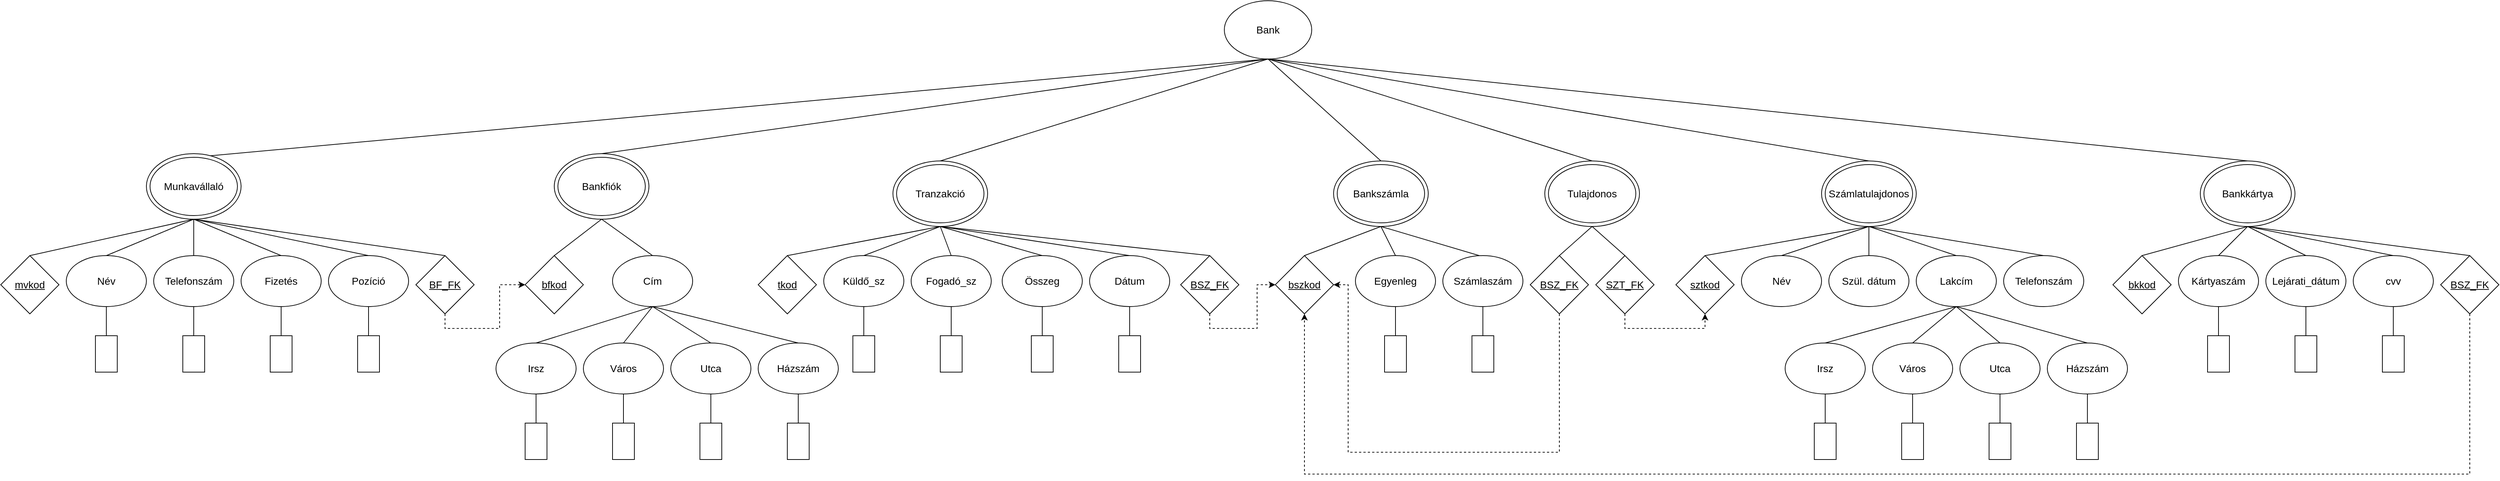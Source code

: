 <mxfile version="20.6.0" type="device"><diagram id="9HLT0CO69X-M59YsB_3V" name="Page-1"><mxGraphModel dx="1157" dy="548" grid="1" gridSize="10" guides="1" tooltips="1" connect="1" arrows="1" fold="1" page="1" pageScale="1" pageWidth="850" pageHeight="1100" math="0" shadow="0"><root><mxCell id="0"/><mxCell id="1" parent="0"/><mxCell id="INiQOgMuIx6LIZwM8V40-96" style="rounded=0;orthogonalLoop=1;jettySize=auto;html=1;exitX=0.5;exitY=1;exitDx=0;exitDy=0;entryX=0.5;entryY=0;entryDx=0;entryDy=0;fontSize=14;endArrow=none;endFill=0;" parent="1" source="INiQOgMuIx6LIZwM8V40-1" target="INiQOgMuIx6LIZwM8V40-21" edge="1"><mxGeometry relative="1" as="geometry"/></mxCell><mxCell id="INiQOgMuIx6LIZwM8V40-97" style="edgeStyle=none;rounded=0;orthogonalLoop=1;jettySize=auto;html=1;exitX=0.5;exitY=1;exitDx=0;exitDy=0;entryX=0.5;entryY=0;entryDx=0;entryDy=0;fontSize=14;endArrow=none;endFill=0;" parent="1" source="INiQOgMuIx6LIZwM8V40-1" target="INiQOgMuIx6LIZwM8V40-11" edge="1"><mxGeometry relative="1" as="geometry"/></mxCell><mxCell id="INiQOgMuIx6LIZwM8V40-98" style="edgeStyle=none;rounded=0;orthogonalLoop=1;jettySize=auto;html=1;exitX=0.5;exitY=1;exitDx=0;exitDy=0;entryX=0.5;entryY=0;entryDx=0;entryDy=0;fontSize=14;endArrow=none;endFill=0;" parent="1" source="INiQOgMuIx6LIZwM8V40-1" target="INiQOgMuIx6LIZwM8V40-5" edge="1"><mxGeometry relative="1" as="geometry"/></mxCell><mxCell id="INiQOgMuIx6LIZwM8V40-100" style="edgeStyle=none;rounded=0;orthogonalLoop=1;jettySize=auto;html=1;exitX=0.5;exitY=1;exitDx=0;exitDy=0;entryX=0.5;entryY=0;entryDx=0;entryDy=0;fontSize=14;endArrow=none;endFill=0;" parent="1" source="INiQOgMuIx6LIZwM8V40-1" target="INiQOgMuIx6LIZwM8V40-8" edge="1"><mxGeometry relative="1" as="geometry"/></mxCell><mxCell id="INiQOgMuIx6LIZwM8V40-122" style="edgeStyle=none;rounded=0;orthogonalLoop=1;jettySize=auto;html=1;exitX=0.5;exitY=1;exitDx=0;exitDy=0;entryX=0.5;entryY=0;entryDx=0;entryDy=0;fontSize=14;endArrow=none;endFill=0;" parent="1" source="INiQOgMuIx6LIZwM8V40-1" target="INiQOgMuIx6LIZwM8V40-111" edge="1"><mxGeometry relative="1" as="geometry"/></mxCell><mxCell id="INiQOgMuIx6LIZwM8V40-123" style="edgeStyle=none;rounded=0;orthogonalLoop=1;jettySize=auto;html=1;exitX=0.5;exitY=1;exitDx=0;exitDy=0;entryX=0.5;entryY=0;entryDx=0;entryDy=0;fontSize=14;endArrow=none;endFill=0;" parent="1" source="INiQOgMuIx6LIZwM8V40-1" target="INiQOgMuIx6LIZwM8V40-14" edge="1"><mxGeometry relative="1" as="geometry"/></mxCell><mxCell id="INiQOgMuIx6LIZwM8V40-124" style="edgeStyle=none;rounded=0;orthogonalLoop=1;jettySize=auto;html=1;exitX=0.5;exitY=1;exitDx=0;exitDy=0;entryX=0.5;entryY=0;entryDx=0;entryDy=0;fontSize=14;endArrow=none;endFill=0;" parent="1" source="INiQOgMuIx6LIZwM8V40-1" target="INiQOgMuIx6LIZwM8V40-17" edge="1"><mxGeometry relative="1" as="geometry"/></mxCell><mxCell id="INiQOgMuIx6LIZwM8V40-1" value="&lt;font style=&quot;font-size: 14px;&quot;&gt;Bank&lt;/font&gt;" style="ellipse;whiteSpace=wrap;html=1;" parent="1" vertex="1"><mxGeometry x="1460" y="250" width="120" height="80" as="geometry"/></mxCell><mxCell id="INiQOgMuIx6LIZwM8V40-6" value="" style="group;strokeWidth=1;" parent="1" vertex="1" connectable="0"><mxGeometry x="1610" y="470" width="130" height="90" as="geometry"/></mxCell><mxCell id="INiQOgMuIx6LIZwM8V40-5" value="" style="ellipse;whiteSpace=wrap;html=1;fillStyle=auto;strokeColor=default;fontSize=14;" parent="INiQOgMuIx6LIZwM8V40-6" vertex="1"><mxGeometry width="130" height="90" as="geometry"/></mxCell><mxCell id="INiQOgMuIx6LIZwM8V40-4" value="&lt;font style=&quot;font-size: 14px;&quot;&gt;Bankszámla&lt;/font&gt;" style="ellipse;whiteSpace=wrap;html=1;fillStyle=auto;perimeterSpacing=0;strokeColor=default;" parent="INiQOgMuIx6LIZwM8V40-6" vertex="1"><mxGeometry x="5" y="5" width="120" height="80" as="geometry"/></mxCell><mxCell id="INiQOgMuIx6LIZwM8V40-7" value="" style="group;strokeWidth=1;" parent="1" vertex="1" connectable="0"><mxGeometry x="1005" y="470" width="130" height="90" as="geometry"/></mxCell><mxCell id="INiQOgMuIx6LIZwM8V40-8" value="" style="ellipse;whiteSpace=wrap;html=1;fillStyle=auto;strokeColor=default;fontSize=14;" parent="INiQOgMuIx6LIZwM8V40-7" vertex="1"><mxGeometry width="130" height="90" as="geometry"/></mxCell><mxCell id="INiQOgMuIx6LIZwM8V40-9" value="&lt;font style=&quot;font-size: 14px;&quot;&gt;Tranzakció&lt;/font&gt;" style="ellipse;whiteSpace=wrap;html=1;fillStyle=auto;perimeterSpacing=0;strokeColor=default;" parent="INiQOgMuIx6LIZwM8V40-7" vertex="1"><mxGeometry x="5" y="5" width="120" height="80" as="geometry"/></mxCell><mxCell id="INiQOgMuIx6LIZwM8V40-10" value="" style="group;strokeWidth=1;" parent="1" vertex="1" connectable="0"><mxGeometry x="540" y="460" width="130" height="90" as="geometry"/></mxCell><mxCell id="INiQOgMuIx6LIZwM8V40-11" value="" style="ellipse;whiteSpace=wrap;html=1;fillStyle=auto;strokeColor=default;fontSize=14;" parent="INiQOgMuIx6LIZwM8V40-10" vertex="1"><mxGeometry width="130" height="90" as="geometry"/></mxCell><mxCell id="INiQOgMuIx6LIZwM8V40-12" value="&lt;font style=&quot;font-size: 14px;&quot;&gt;Bankfiók&lt;/font&gt;" style="ellipse;whiteSpace=wrap;html=1;fillStyle=auto;perimeterSpacing=0;strokeColor=default;" parent="INiQOgMuIx6LIZwM8V40-10" vertex="1"><mxGeometry x="5" y="5" width="120" height="80" as="geometry"/></mxCell><mxCell id="INiQOgMuIx6LIZwM8V40-13" value="" style="group;strokeWidth=1;" parent="1" vertex="1" connectable="0"><mxGeometry x="2280" y="470" width="130" height="90" as="geometry"/></mxCell><mxCell id="INiQOgMuIx6LIZwM8V40-14" value="" style="ellipse;whiteSpace=wrap;html=1;fillStyle=auto;strokeColor=default;fontSize=14;" parent="INiQOgMuIx6LIZwM8V40-13" vertex="1"><mxGeometry width="130" height="90" as="geometry"/></mxCell><mxCell id="INiQOgMuIx6LIZwM8V40-15" value="&lt;font style=&quot;font-size: 14px;&quot;&gt;Számlatulajdonos&lt;/font&gt;" style="ellipse;whiteSpace=wrap;html=1;fillStyle=auto;perimeterSpacing=0;strokeColor=default;" parent="INiQOgMuIx6LIZwM8V40-13" vertex="1"><mxGeometry x="5" y="5" width="120" height="80" as="geometry"/></mxCell><mxCell id="INiQOgMuIx6LIZwM8V40-16" value="" style="group;strokeWidth=1;" parent="1" vertex="1" connectable="0"><mxGeometry x="2800" y="470" width="130" height="90" as="geometry"/></mxCell><mxCell id="INiQOgMuIx6LIZwM8V40-17" value="" style="ellipse;whiteSpace=wrap;html=1;fillStyle=auto;strokeColor=default;fontSize=14;" parent="INiQOgMuIx6LIZwM8V40-16" vertex="1"><mxGeometry width="130" height="90" as="geometry"/></mxCell><mxCell id="INiQOgMuIx6LIZwM8V40-18" value="&lt;font style=&quot;font-size: 14px;&quot;&gt;Bankkártya&lt;/font&gt;" style="ellipse;whiteSpace=wrap;html=1;fillStyle=auto;perimeterSpacing=0;strokeColor=default;" parent="INiQOgMuIx6LIZwM8V40-16" vertex="1"><mxGeometry x="5" y="5" width="120" height="80" as="geometry"/></mxCell><mxCell id="INiQOgMuIx6LIZwM8V40-19" value="" style="group;strokeWidth=1;" parent="1" vertex="1" connectable="0"><mxGeometry x="-20" y="460" width="130" height="90" as="geometry"/></mxCell><mxCell id="INiQOgMuIx6LIZwM8V40-20" value="" style="ellipse;whiteSpace=wrap;html=1;fillStyle=auto;strokeColor=default;fontSize=14;" parent="INiQOgMuIx6LIZwM8V40-19" vertex="1"><mxGeometry width="130" height="90" as="geometry"/></mxCell><mxCell id="INiQOgMuIx6LIZwM8V40-21" value="&lt;font style=&quot;font-size: 14px;&quot;&gt;Munkavállaló&lt;/font&gt;" style="ellipse;whiteSpace=wrap;html=1;fillStyle=auto;perimeterSpacing=0;strokeColor=default;" parent="INiQOgMuIx6LIZwM8V40-19" vertex="1"><mxGeometry x="5" y="5" width="120" height="80" as="geometry"/></mxCell><mxCell id="INiQOgMuIx6LIZwM8V40-23" value="&lt;u&gt;bfkod&lt;/u&gt;" style="rhombus;whiteSpace=wrap;html=1;fillStyle=auto;strokeColor=default;strokeWidth=1;fontSize=14;" parent="1" vertex="1"><mxGeometry x="500" y="600" width="80" height="80" as="geometry"/></mxCell><mxCell id="INiQOgMuIx6LIZwM8V40-31" style="edgeStyle=none;rounded=0;orthogonalLoop=1;jettySize=auto;html=1;exitX=0.5;exitY=1;exitDx=0;exitDy=0;entryX=0.5;entryY=0;entryDx=0;entryDy=0;fontSize=14;endArrow=none;endFill=0;" parent="1" source="INiQOgMuIx6LIZwM8V40-25" target="INiQOgMuIx6LIZwM8V40-28" edge="1"><mxGeometry relative="1" as="geometry"/></mxCell><mxCell id="INiQOgMuIx6LIZwM8V40-32" style="edgeStyle=none;rounded=0;orthogonalLoop=1;jettySize=auto;html=1;exitX=0.5;exitY=1;exitDx=0;exitDy=0;entryX=0.5;entryY=0;entryDx=0;entryDy=0;fontSize=14;endArrow=none;endFill=0;" parent="1" source="INiQOgMuIx6LIZwM8V40-25" target="INiQOgMuIx6LIZwM8V40-27" edge="1"><mxGeometry relative="1" as="geometry"/></mxCell><mxCell id="INiQOgMuIx6LIZwM8V40-33" style="edgeStyle=none;rounded=0;orthogonalLoop=1;jettySize=auto;html=1;exitX=0.5;exitY=1;exitDx=0;exitDy=0;entryX=0.5;entryY=0;entryDx=0;entryDy=0;fontSize=14;endArrow=none;endFill=0;" parent="1" source="INiQOgMuIx6LIZwM8V40-25" target="INiQOgMuIx6LIZwM8V40-26" edge="1"><mxGeometry relative="1" as="geometry"/></mxCell><mxCell id="INiQOgMuIx6LIZwM8V40-34" style="edgeStyle=none;rounded=0;orthogonalLoop=1;jettySize=auto;html=1;exitX=0.5;exitY=1;exitDx=0;exitDy=0;entryX=0.5;entryY=0;entryDx=0;entryDy=0;fontSize=14;endArrow=none;endFill=0;" parent="1" source="INiQOgMuIx6LIZwM8V40-25" target="INiQOgMuIx6LIZwM8V40-29" edge="1"><mxGeometry relative="1" as="geometry"/></mxCell><mxCell id="INiQOgMuIx6LIZwM8V40-25" value="Cím" style="ellipse;whiteSpace=wrap;html=1;fillStyle=auto;strokeColor=default;strokeWidth=1;fontSize=14;" parent="1" vertex="1"><mxGeometry x="620" y="600" width="110" height="70" as="geometry"/></mxCell><mxCell id="INiQOgMuIx6LIZwM8V40-171" style="edgeStyle=none;rounded=0;orthogonalLoop=1;jettySize=auto;html=1;exitX=0.5;exitY=1;exitDx=0;exitDy=0;entryX=0.5;entryY=0;entryDx=0;entryDy=0;fontSize=14;endArrow=none;endFill=0;" parent="1" source="INiQOgMuIx6LIZwM8V40-26" target="INiQOgMuIx6LIZwM8V40-166" edge="1"><mxGeometry relative="1" as="geometry"/></mxCell><mxCell id="INiQOgMuIx6LIZwM8V40-26" value="Utca" style="ellipse;whiteSpace=wrap;html=1;fillStyle=auto;strokeColor=default;strokeWidth=1;fontSize=14;" parent="1" vertex="1"><mxGeometry x="700" y="720" width="110" height="70" as="geometry"/></mxCell><mxCell id="INiQOgMuIx6LIZwM8V40-170" style="edgeStyle=none;rounded=0;orthogonalLoop=1;jettySize=auto;html=1;exitX=0.5;exitY=1;exitDx=0;exitDy=0;entryX=0.5;entryY=0;entryDx=0;entryDy=0;fontSize=14;endArrow=none;endFill=0;" parent="1" source="INiQOgMuIx6LIZwM8V40-27" target="INiQOgMuIx6LIZwM8V40-167" edge="1"><mxGeometry relative="1" as="geometry"/></mxCell><mxCell id="INiQOgMuIx6LIZwM8V40-27" value="Város" style="ellipse;whiteSpace=wrap;html=1;fillStyle=auto;strokeColor=default;strokeWidth=1;fontSize=14;" parent="1" vertex="1"><mxGeometry x="580" y="720" width="110" height="70" as="geometry"/></mxCell><mxCell id="INiQOgMuIx6LIZwM8V40-169" style="edgeStyle=none;rounded=0;orthogonalLoop=1;jettySize=auto;html=1;exitX=0.5;exitY=1;exitDx=0;exitDy=0;entryX=0.5;entryY=0;entryDx=0;entryDy=0;fontSize=14;endArrow=none;endFill=0;" parent="1" source="INiQOgMuIx6LIZwM8V40-28" target="INiQOgMuIx6LIZwM8V40-165" edge="1"><mxGeometry relative="1" as="geometry"/></mxCell><mxCell id="INiQOgMuIx6LIZwM8V40-28" value="Irsz" style="ellipse;whiteSpace=wrap;html=1;fillStyle=auto;strokeColor=default;strokeWidth=1;fontSize=14;" parent="1" vertex="1"><mxGeometry x="460" y="720" width="110" height="70" as="geometry"/></mxCell><mxCell id="INiQOgMuIx6LIZwM8V40-172" style="edgeStyle=none;rounded=0;orthogonalLoop=1;jettySize=auto;html=1;exitX=0.5;exitY=1;exitDx=0;exitDy=0;entryX=0.5;entryY=0;entryDx=0;entryDy=0;fontSize=14;endArrow=none;endFill=0;" parent="1" source="INiQOgMuIx6LIZwM8V40-29" target="INiQOgMuIx6LIZwM8V40-168" edge="1"><mxGeometry relative="1" as="geometry"/></mxCell><mxCell id="INiQOgMuIx6LIZwM8V40-29" value="Házszám" style="ellipse;whiteSpace=wrap;html=1;fillStyle=auto;strokeColor=default;strokeWidth=1;fontSize=14;" parent="1" vertex="1"><mxGeometry x="820" y="720" width="110" height="70" as="geometry"/></mxCell><mxCell id="INiQOgMuIx6LIZwM8V40-30" style="edgeStyle=none;rounded=0;orthogonalLoop=1;jettySize=auto;html=1;entryX=0.5;entryY=0;entryDx=0;entryDy=0;fontSize=14;endArrow=none;endFill=0;exitX=0.5;exitY=1;exitDx=0;exitDy=0;" parent="1" source="INiQOgMuIx6LIZwM8V40-11" target="INiQOgMuIx6LIZwM8V40-25" edge="1"><mxGeometry relative="1" as="geometry"/></mxCell><mxCell id="INiQOgMuIx6LIZwM8V40-35" value="&lt;u&gt;mvkod&lt;/u&gt;" style="rhombus;whiteSpace=wrap;html=1;fillStyle=auto;strokeColor=default;strokeWidth=1;fontSize=14;" parent="1" vertex="1"><mxGeometry x="-220" y="600" width="80" height="80" as="geometry"/></mxCell><mxCell id="INiQOgMuIx6LIZwM8V40-36" style="edgeStyle=none;rounded=0;orthogonalLoop=1;jettySize=auto;html=1;exitX=0.5;exitY=1;exitDx=0;exitDy=0;entryX=0.5;entryY=0;entryDx=0;entryDy=0;fontSize=14;endArrow=none;endFill=0;" parent="1" source="INiQOgMuIx6LIZwM8V40-20" target="INiQOgMuIx6LIZwM8V40-35" edge="1"><mxGeometry relative="1" as="geometry"/></mxCell><mxCell id="INiQOgMuIx6LIZwM8V40-162" style="edgeStyle=none;rounded=0;orthogonalLoop=1;jettySize=auto;html=1;exitX=0.5;exitY=1;exitDx=0;exitDy=0;entryX=0.5;entryY=0;entryDx=0;entryDy=0;fontSize=14;endArrow=none;endFill=0;" parent="1" source="INiQOgMuIx6LIZwM8V40-37" target="INiQOgMuIx6LIZwM8V40-161" edge="1"><mxGeometry relative="1" as="geometry"/></mxCell><mxCell id="INiQOgMuIx6LIZwM8V40-37" value="Név" style="ellipse;whiteSpace=wrap;html=1;fillStyle=auto;strokeColor=default;strokeWidth=1;fontSize=14;" parent="1" vertex="1"><mxGeometry x="-130" y="600" width="110" height="70" as="geometry"/></mxCell><mxCell id="INiQOgMuIx6LIZwM8V40-163" style="edgeStyle=none;rounded=0;orthogonalLoop=1;jettySize=auto;html=1;exitX=0.5;exitY=1;exitDx=0;exitDy=0;entryX=0.5;entryY=0;entryDx=0;entryDy=0;fontSize=14;endArrow=none;endFill=0;" parent="1" source="INiQOgMuIx6LIZwM8V40-38" target="INiQOgMuIx6LIZwM8V40-159" edge="1"><mxGeometry relative="1" as="geometry"/></mxCell><mxCell id="INiQOgMuIx6LIZwM8V40-38" value="Telefonszám" style="ellipse;whiteSpace=wrap;html=1;fillStyle=auto;strokeColor=default;strokeWidth=1;fontSize=14;" parent="1" vertex="1"><mxGeometry x="-10" y="600" width="110" height="70" as="geometry"/></mxCell><mxCell id="INiQOgMuIx6LIZwM8V40-158" style="edgeStyle=none;rounded=0;orthogonalLoop=1;jettySize=auto;html=1;exitX=0.5;exitY=1;exitDx=0;exitDy=0;entryX=0.5;entryY=0;entryDx=0;entryDy=0;fontSize=14;endArrow=none;endFill=0;" parent="1" source="INiQOgMuIx6LIZwM8V40-39" target="INiQOgMuIx6LIZwM8V40-157" edge="1"><mxGeometry relative="1" as="geometry"/></mxCell><mxCell id="INiQOgMuIx6LIZwM8V40-39" value="Pozíció" style="ellipse;whiteSpace=wrap;html=1;fillStyle=auto;strokeColor=default;strokeWidth=1;fontSize=14;" parent="1" vertex="1"><mxGeometry x="230" y="600" width="110" height="70" as="geometry"/></mxCell><mxCell id="INiQOgMuIx6LIZwM8V40-164" style="edgeStyle=none;rounded=0;orthogonalLoop=1;jettySize=auto;html=1;exitX=0.5;exitY=1;exitDx=0;exitDy=0;entryX=0.5;entryY=0;entryDx=0;entryDy=0;fontSize=14;endArrow=none;endFill=0;" parent="1" source="INiQOgMuIx6LIZwM8V40-40" target="INiQOgMuIx6LIZwM8V40-160" edge="1"><mxGeometry relative="1" as="geometry"/></mxCell><mxCell id="INiQOgMuIx6LIZwM8V40-40" value="Fizetés" style="ellipse;whiteSpace=wrap;html=1;fillStyle=auto;strokeColor=default;strokeWidth=1;fontSize=14;" parent="1" vertex="1"><mxGeometry x="110" y="600" width="110" height="70" as="geometry"/></mxCell><mxCell id="INiQOgMuIx6LIZwM8V40-43" style="edgeStyle=none;rounded=0;orthogonalLoop=1;jettySize=auto;html=1;exitX=0.5;exitY=1;exitDx=0;exitDy=0;entryX=0.5;entryY=0;entryDx=0;entryDy=0;fontSize=14;endArrow=none;endFill=0;" parent="1" source="INiQOgMuIx6LIZwM8V40-20" target="INiQOgMuIx6LIZwM8V40-37" edge="1"><mxGeometry relative="1" as="geometry"/></mxCell><mxCell id="INiQOgMuIx6LIZwM8V40-44" style="edgeStyle=none;rounded=0;orthogonalLoop=1;jettySize=auto;html=1;exitX=0.5;exitY=1;exitDx=0;exitDy=0;entryX=0.5;entryY=0;entryDx=0;entryDy=0;fontSize=14;endArrow=none;endFill=0;" parent="1" source="INiQOgMuIx6LIZwM8V40-20" target="INiQOgMuIx6LIZwM8V40-38" edge="1"><mxGeometry relative="1" as="geometry"/></mxCell><mxCell id="INiQOgMuIx6LIZwM8V40-45" style="edgeStyle=none;rounded=0;orthogonalLoop=1;jettySize=auto;html=1;exitX=0.5;exitY=1;exitDx=0;exitDy=0;entryX=0.5;entryY=0;entryDx=0;entryDy=0;fontSize=14;endArrow=none;endFill=0;" parent="1" source="INiQOgMuIx6LIZwM8V40-20" target="INiQOgMuIx6LIZwM8V40-40" edge="1"><mxGeometry relative="1" as="geometry"/></mxCell><mxCell id="INiQOgMuIx6LIZwM8V40-46" style="edgeStyle=none;rounded=0;orthogonalLoop=1;jettySize=auto;html=1;exitX=0.5;exitY=1;exitDx=0;exitDy=0;entryX=0.5;entryY=0;entryDx=0;entryDy=0;fontSize=14;endArrow=none;endFill=0;" parent="1" source="INiQOgMuIx6LIZwM8V40-20" target="INiQOgMuIx6LIZwM8V40-39" edge="1"><mxGeometry relative="1" as="geometry"/></mxCell><mxCell id="INiQOgMuIx6LIZwM8V40-47" value="Név" style="ellipse;whiteSpace=wrap;html=1;fillStyle=auto;strokeColor=default;strokeWidth=1;fontSize=14;" parent="1" vertex="1"><mxGeometry x="2170" y="600" width="110" height="70" as="geometry"/></mxCell><mxCell id="INiQOgMuIx6LIZwM8V40-49" value="Telefonszám" style="ellipse;whiteSpace=wrap;html=1;fillStyle=auto;strokeColor=default;strokeWidth=1;fontSize=14;" parent="1" vertex="1"><mxGeometry x="2530" y="600" width="110" height="70" as="geometry"/></mxCell><mxCell id="INiQOgMuIx6LIZwM8V40-50" value="Szül. dátum" style="ellipse;whiteSpace=wrap;html=1;fillStyle=auto;strokeColor=default;strokeWidth=1;fontSize=14;" parent="1" vertex="1"><mxGeometry x="2290" y="600" width="110" height="70" as="geometry"/></mxCell><mxCell id="INiQOgMuIx6LIZwM8V40-62" style="edgeStyle=none;rounded=0;orthogonalLoop=1;jettySize=auto;html=1;exitX=0.5;exitY=1;exitDx=0;exitDy=0;entryX=0.5;entryY=0;entryDx=0;entryDy=0;fontSize=14;endArrow=none;endFill=0;" parent="1" source="INiQOgMuIx6LIZwM8V40-51" target="INiQOgMuIx6LIZwM8V40-52" edge="1"><mxGeometry relative="1" as="geometry"/></mxCell><mxCell id="INiQOgMuIx6LIZwM8V40-63" style="edgeStyle=none;rounded=0;orthogonalLoop=1;jettySize=auto;html=1;exitX=0.5;exitY=1;exitDx=0;exitDy=0;entryX=0.5;entryY=0;entryDx=0;entryDy=0;fontSize=14;endArrow=none;endFill=0;" parent="1" source="INiQOgMuIx6LIZwM8V40-51" target="INiQOgMuIx6LIZwM8V40-53" edge="1"><mxGeometry relative="1" as="geometry"/></mxCell><mxCell id="INiQOgMuIx6LIZwM8V40-64" style="edgeStyle=none;rounded=0;orthogonalLoop=1;jettySize=auto;html=1;exitX=0.5;exitY=1;exitDx=0;exitDy=0;entryX=0.5;entryY=0;entryDx=0;entryDy=0;fontSize=14;endArrow=none;endFill=0;" parent="1" source="INiQOgMuIx6LIZwM8V40-51" target="INiQOgMuIx6LIZwM8V40-54" edge="1"><mxGeometry relative="1" as="geometry"/></mxCell><mxCell id="INiQOgMuIx6LIZwM8V40-65" style="edgeStyle=none;rounded=0;orthogonalLoop=1;jettySize=auto;html=1;exitX=0.5;exitY=1;exitDx=0;exitDy=0;entryX=0.5;entryY=0;entryDx=0;entryDy=0;fontSize=14;endArrow=none;endFill=0;" parent="1" source="INiQOgMuIx6LIZwM8V40-51" target="INiQOgMuIx6LIZwM8V40-55" edge="1"><mxGeometry relative="1" as="geometry"/></mxCell><mxCell id="INiQOgMuIx6LIZwM8V40-51" value="Lakcím" style="ellipse;whiteSpace=wrap;html=1;fillStyle=auto;strokeColor=default;strokeWidth=1;fontSize=14;" parent="1" vertex="1"><mxGeometry x="2410" y="600" width="110" height="70" as="geometry"/></mxCell><mxCell id="INiQOgMuIx6LIZwM8V40-139" style="edgeStyle=none;rounded=0;orthogonalLoop=1;jettySize=auto;html=1;exitX=0.5;exitY=1;exitDx=0;exitDy=0;entryX=0.5;entryY=0;entryDx=0;entryDy=0;fontSize=14;endArrow=none;endFill=0;" parent="1" source="INiQOgMuIx6LIZwM8V40-52" target="INiQOgMuIx6LIZwM8V40-138" edge="1"><mxGeometry relative="1" as="geometry"/></mxCell><mxCell id="INiQOgMuIx6LIZwM8V40-52" value="Irsz" style="ellipse;whiteSpace=wrap;html=1;fillStyle=auto;strokeColor=default;strokeWidth=1;fontSize=14;" parent="1" vertex="1"><mxGeometry x="2230" y="720" width="110" height="70" as="geometry"/></mxCell><mxCell id="INiQOgMuIx6LIZwM8V40-140" style="edgeStyle=none;rounded=0;orthogonalLoop=1;jettySize=auto;html=1;exitX=0.5;exitY=1;exitDx=0;exitDy=0;entryX=0.5;entryY=0;entryDx=0;entryDy=0;fontSize=14;endArrow=none;endFill=0;" parent="1" source="INiQOgMuIx6LIZwM8V40-53" target="INiQOgMuIx6LIZwM8V40-137" edge="1"><mxGeometry relative="1" as="geometry"/></mxCell><mxCell id="INiQOgMuIx6LIZwM8V40-53" value="Város" style="ellipse;whiteSpace=wrap;html=1;fillStyle=auto;strokeColor=default;strokeWidth=1;fontSize=14;" parent="1" vertex="1"><mxGeometry x="2350" y="720" width="110" height="70" as="geometry"/></mxCell><mxCell id="INiQOgMuIx6LIZwM8V40-141" style="edgeStyle=none;rounded=0;orthogonalLoop=1;jettySize=auto;html=1;exitX=0.5;exitY=1;exitDx=0;exitDy=0;entryX=0.5;entryY=0;entryDx=0;entryDy=0;fontSize=14;endArrow=none;endFill=0;" parent="1" source="INiQOgMuIx6LIZwM8V40-54" target="INiQOgMuIx6LIZwM8V40-136" edge="1"><mxGeometry relative="1" as="geometry"/></mxCell><mxCell id="INiQOgMuIx6LIZwM8V40-54" value="Utca" style="ellipse;whiteSpace=wrap;html=1;fillStyle=auto;strokeColor=default;strokeWidth=1;fontSize=14;" parent="1" vertex="1"><mxGeometry x="2470" y="720" width="110" height="70" as="geometry"/></mxCell><mxCell id="INiQOgMuIx6LIZwM8V40-135" style="edgeStyle=none;rounded=0;orthogonalLoop=1;jettySize=auto;html=1;exitX=0.5;exitY=1;exitDx=0;exitDy=0;entryX=0.5;entryY=0;entryDx=0;entryDy=0;fontSize=14;endArrow=none;endFill=0;" parent="1" source="INiQOgMuIx6LIZwM8V40-55" target="INiQOgMuIx6LIZwM8V40-133" edge="1"><mxGeometry relative="1" as="geometry"/></mxCell><mxCell id="INiQOgMuIx6LIZwM8V40-55" value="Házszám" style="ellipse;whiteSpace=wrap;html=1;fillStyle=auto;strokeColor=default;strokeWidth=1;fontSize=14;" parent="1" vertex="1"><mxGeometry x="2590" y="720" width="110" height="70" as="geometry"/></mxCell><mxCell id="INiQOgMuIx6LIZwM8V40-58" style="edgeStyle=none;rounded=0;orthogonalLoop=1;jettySize=auto;html=1;exitX=0.5;exitY=1;exitDx=0;exitDy=0;entryX=0.5;entryY=0;entryDx=0;entryDy=0;fontSize=14;endArrow=none;endFill=0;" parent="1" source="INiQOgMuIx6LIZwM8V40-14" target="INiQOgMuIx6LIZwM8V40-47" edge="1"><mxGeometry relative="1" as="geometry"/></mxCell><mxCell id="INiQOgMuIx6LIZwM8V40-59" style="edgeStyle=none;rounded=0;orthogonalLoop=1;jettySize=auto;html=1;exitX=0.5;exitY=1;exitDx=0;exitDy=0;entryX=0.5;entryY=0;entryDx=0;entryDy=0;fontSize=14;endArrow=none;endFill=0;" parent="1" source="INiQOgMuIx6LIZwM8V40-14" target="INiQOgMuIx6LIZwM8V40-50" edge="1"><mxGeometry relative="1" as="geometry"/></mxCell><mxCell id="INiQOgMuIx6LIZwM8V40-60" style="edgeStyle=none;rounded=0;orthogonalLoop=1;jettySize=auto;html=1;exitX=0.5;exitY=1;exitDx=0;exitDy=0;entryX=0.5;entryY=0;entryDx=0;entryDy=0;fontSize=14;endArrow=none;endFill=0;" parent="1" source="INiQOgMuIx6LIZwM8V40-14" target="INiQOgMuIx6LIZwM8V40-51" edge="1"><mxGeometry relative="1" as="geometry"/></mxCell><mxCell id="INiQOgMuIx6LIZwM8V40-61" style="edgeStyle=none;rounded=0;orthogonalLoop=1;jettySize=auto;html=1;exitX=0.5;exitY=1;exitDx=0;exitDy=0;entryX=0.5;entryY=0;entryDx=0;entryDy=0;fontSize=14;endArrow=none;endFill=0;" parent="1" source="INiQOgMuIx6LIZwM8V40-14" target="INiQOgMuIx6LIZwM8V40-49" edge="1"><mxGeometry relative="1" as="geometry"/></mxCell><mxCell id="INiQOgMuIx6LIZwM8V40-67" value="&lt;u&gt;sztkod&lt;/u&gt;" style="rhombus;whiteSpace=wrap;html=1;fillStyle=auto;strokeColor=default;strokeWidth=1;fontSize=14;" parent="1" vertex="1"><mxGeometry x="2080" y="600" width="80" height="80" as="geometry"/></mxCell><mxCell id="INiQOgMuIx6LIZwM8V40-68" style="edgeStyle=none;rounded=0;orthogonalLoop=1;jettySize=auto;html=1;exitX=0.5;exitY=1;exitDx=0;exitDy=0;entryX=0.5;entryY=0;entryDx=0;entryDy=0;fontSize=14;endArrow=none;endFill=0;" parent="1" source="INiQOgMuIx6LIZwM8V40-14" target="INiQOgMuIx6LIZwM8V40-67" edge="1"><mxGeometry relative="1" as="geometry"><mxPoint x="2110" y="600" as="targetPoint"/></mxGeometry></mxCell><mxCell id="INiQOgMuIx6LIZwM8V40-107" style="edgeStyle=orthogonalEdgeStyle;rounded=0;orthogonalLoop=1;jettySize=auto;html=1;exitX=0.5;exitY=1;exitDx=0;exitDy=0;entryX=0.5;entryY=1;entryDx=0;entryDy=0;dashed=1;fontSize=14;endArrow=classic;endFill=1;" parent="1" source="INiQOgMuIx6LIZwM8V40-108" target="INiQOgMuIx6LIZwM8V40-77" edge="1"><mxGeometry relative="1" as="geometry"><Array as="points"><mxPoint x="3170" y="900"/><mxPoint x="1570" y="900"/></Array></mxGeometry></mxCell><mxCell id="INiQOgMuIx6LIZwM8V40-69" value="&lt;u&gt;bkkod&lt;/u&gt;" style="rhombus;whiteSpace=wrap;html=1;fillStyle=auto;strokeColor=default;strokeWidth=1;fontSize=14;" parent="1" vertex="1"><mxGeometry x="2680" y="600" width="80" height="80" as="geometry"/></mxCell><mxCell id="INiQOgMuIx6LIZwM8V40-132" style="edgeStyle=none;rounded=0;orthogonalLoop=1;jettySize=auto;html=1;exitX=0.5;exitY=1;exitDx=0;exitDy=0;entryX=0.5;entryY=0;entryDx=0;entryDy=0;fontSize=14;endArrow=none;endFill=0;" parent="1" source="INiQOgMuIx6LIZwM8V40-70" target="INiQOgMuIx6LIZwM8V40-129" edge="1"><mxGeometry relative="1" as="geometry"/></mxCell><mxCell id="INiQOgMuIx6LIZwM8V40-70" value="Kártyaszám" style="ellipse;whiteSpace=wrap;html=1;fillStyle=auto;strokeColor=default;strokeWidth=1;fontSize=14;" parent="1" vertex="1"><mxGeometry x="2770" y="600" width="110" height="70" as="geometry"/></mxCell><mxCell id="INiQOgMuIx6LIZwM8V40-131" style="edgeStyle=none;rounded=0;orthogonalLoop=1;jettySize=auto;html=1;exitX=0.5;exitY=1;exitDx=0;exitDy=0;entryX=0.5;entryY=0;entryDx=0;entryDy=0;fontSize=14;endArrow=none;endFill=0;" parent="1" source="INiQOgMuIx6LIZwM8V40-71" target="INiQOgMuIx6LIZwM8V40-130" edge="1"><mxGeometry relative="1" as="geometry"/></mxCell><mxCell id="INiQOgMuIx6LIZwM8V40-71" value="Lejárati_dátum" style="ellipse;whiteSpace=wrap;html=1;fillStyle=auto;strokeColor=default;strokeWidth=1;fontSize=14;" parent="1" vertex="1"><mxGeometry x="2890" y="600" width="110" height="70" as="geometry"/></mxCell><mxCell id="INiQOgMuIx6LIZwM8V40-126" style="edgeStyle=none;rounded=0;orthogonalLoop=1;jettySize=auto;html=1;exitX=0.5;exitY=1;exitDx=0;exitDy=0;entryX=0.5;entryY=0;entryDx=0;entryDy=0;fontSize=14;endArrow=none;endFill=0;" parent="1" source="INiQOgMuIx6LIZwM8V40-72" target="INiQOgMuIx6LIZwM8V40-125" edge="1"><mxGeometry relative="1" as="geometry"/></mxCell><mxCell id="INiQOgMuIx6LIZwM8V40-72" value="cvv" style="ellipse;whiteSpace=wrap;html=1;fillStyle=auto;strokeColor=default;strokeWidth=1;fontSize=14;" parent="1" vertex="1"><mxGeometry x="3010" y="600" width="110" height="70" as="geometry"/></mxCell><mxCell id="INiQOgMuIx6LIZwM8V40-73" style="edgeStyle=none;rounded=0;orthogonalLoop=1;jettySize=auto;html=1;exitX=0.5;exitY=1;exitDx=0;exitDy=0;entryX=0.5;entryY=0;entryDx=0;entryDy=0;fontSize=14;endArrow=none;endFill=0;" parent="1" source="INiQOgMuIx6LIZwM8V40-17" target="INiQOgMuIx6LIZwM8V40-69" edge="1"><mxGeometry relative="1" as="geometry"/></mxCell><mxCell id="INiQOgMuIx6LIZwM8V40-74" style="edgeStyle=none;rounded=0;orthogonalLoop=1;jettySize=auto;html=1;exitX=0.5;exitY=1;exitDx=0;exitDy=0;entryX=0.5;entryY=0;entryDx=0;entryDy=0;fontSize=14;endArrow=none;endFill=0;" parent="1" source="INiQOgMuIx6LIZwM8V40-17" target="INiQOgMuIx6LIZwM8V40-70" edge="1"><mxGeometry relative="1" as="geometry"/></mxCell><mxCell id="INiQOgMuIx6LIZwM8V40-75" style="edgeStyle=none;rounded=0;orthogonalLoop=1;jettySize=auto;html=1;exitX=0.5;exitY=1;exitDx=0;exitDy=0;entryX=0.5;entryY=0;entryDx=0;entryDy=0;fontSize=14;endArrow=none;endFill=0;" parent="1" source="INiQOgMuIx6LIZwM8V40-17" target="INiQOgMuIx6LIZwM8V40-71" edge="1"><mxGeometry relative="1" as="geometry"/></mxCell><mxCell id="INiQOgMuIx6LIZwM8V40-76" style="edgeStyle=none;rounded=0;orthogonalLoop=1;jettySize=auto;html=1;exitX=0.5;exitY=1;exitDx=0;exitDy=0;entryX=0.5;entryY=0;entryDx=0;entryDy=0;fontSize=14;endArrow=none;endFill=0;" parent="1" source="INiQOgMuIx6LIZwM8V40-17" target="INiQOgMuIx6LIZwM8V40-72" edge="1"><mxGeometry relative="1" as="geometry"/></mxCell><mxCell id="INiQOgMuIx6LIZwM8V40-77" value="&lt;u&gt;bszkod&lt;/u&gt;" style="rhombus;whiteSpace=wrap;html=1;fillStyle=auto;strokeColor=default;strokeWidth=1;fontSize=14;" parent="1" vertex="1"><mxGeometry x="1530" y="600" width="80" height="80" as="geometry"/></mxCell><mxCell id="INiQOgMuIx6LIZwM8V40-145" style="edgeStyle=none;rounded=0;orthogonalLoop=1;jettySize=auto;html=1;exitX=0.5;exitY=1;exitDx=0;exitDy=0;entryX=0.5;entryY=0;entryDx=0;entryDy=0;fontSize=14;endArrow=none;endFill=0;" parent="1" source="INiQOgMuIx6LIZwM8V40-78" target="INiQOgMuIx6LIZwM8V40-144" edge="1"><mxGeometry relative="1" as="geometry"/></mxCell><mxCell id="INiQOgMuIx6LIZwM8V40-78" value="Egyenleg" style="ellipse;whiteSpace=wrap;html=1;fillStyle=auto;strokeColor=default;strokeWidth=1;fontSize=14;" parent="1" vertex="1"><mxGeometry x="1640" y="600" width="110" height="70" as="geometry"/></mxCell><mxCell id="INiQOgMuIx6LIZwM8V40-143" style="edgeStyle=none;rounded=0;orthogonalLoop=1;jettySize=auto;html=1;exitX=0.5;exitY=1;exitDx=0;exitDy=0;entryX=0.5;entryY=0;entryDx=0;entryDy=0;fontSize=14;endArrow=none;endFill=0;" parent="1" source="INiQOgMuIx6LIZwM8V40-79" target="INiQOgMuIx6LIZwM8V40-142" edge="1"><mxGeometry relative="1" as="geometry"/></mxCell><mxCell id="INiQOgMuIx6LIZwM8V40-79" value="Számlaszám" style="ellipse;whiteSpace=wrap;html=1;fillStyle=auto;strokeColor=default;strokeWidth=1;fontSize=14;" parent="1" vertex="1"><mxGeometry x="1760" y="600" width="110" height="70" as="geometry"/></mxCell><mxCell id="INiQOgMuIx6LIZwM8V40-80" style="edgeStyle=none;rounded=0;orthogonalLoop=1;jettySize=auto;html=1;exitX=0.5;exitY=1;exitDx=0;exitDy=0;entryX=0.5;entryY=0;entryDx=0;entryDy=0;fontSize=14;endArrow=none;endFill=0;" parent="1" source="INiQOgMuIx6LIZwM8V40-5" target="INiQOgMuIx6LIZwM8V40-77" edge="1"><mxGeometry relative="1" as="geometry"/></mxCell><mxCell id="INiQOgMuIx6LIZwM8V40-81" style="edgeStyle=none;rounded=0;orthogonalLoop=1;jettySize=auto;html=1;exitX=0.5;exitY=1;exitDx=0;exitDy=0;entryX=0.5;entryY=0;entryDx=0;entryDy=0;fontSize=14;endArrow=none;endFill=0;" parent="1" source="INiQOgMuIx6LIZwM8V40-5" target="INiQOgMuIx6LIZwM8V40-78" edge="1"><mxGeometry relative="1" as="geometry"/></mxCell><mxCell id="INiQOgMuIx6LIZwM8V40-82" style="edgeStyle=none;rounded=0;orthogonalLoop=1;jettySize=auto;html=1;exitX=0.5;exitY=1;exitDx=0;exitDy=0;entryX=0.455;entryY=0;entryDx=0;entryDy=0;entryPerimeter=0;fontSize=14;endArrow=none;endFill=0;" parent="1" source="INiQOgMuIx6LIZwM8V40-5" target="INiQOgMuIx6LIZwM8V40-79" edge="1"><mxGeometry relative="1" as="geometry"/></mxCell><mxCell id="INiQOgMuIx6LIZwM8V40-150" style="edgeStyle=none;rounded=0;orthogonalLoop=1;jettySize=auto;html=1;exitX=0.5;exitY=1;exitDx=0;exitDy=0;entryX=0.5;entryY=0;entryDx=0;entryDy=0;fontSize=14;endArrow=none;endFill=0;" parent="1" source="INiQOgMuIx6LIZwM8V40-83" target="INiQOgMuIx6LIZwM8V40-149" edge="1"><mxGeometry relative="1" as="geometry"/></mxCell><mxCell id="INiQOgMuIx6LIZwM8V40-83" value="Küldő_sz" style="ellipse;whiteSpace=wrap;html=1;fillStyle=auto;strokeColor=default;strokeWidth=1;fontSize=14;" parent="1" vertex="1"><mxGeometry x="910" y="600" width="110" height="70" as="geometry"/></mxCell><mxCell id="INiQOgMuIx6LIZwM8V40-151" style="edgeStyle=none;rounded=0;orthogonalLoop=1;jettySize=auto;html=1;exitX=0.5;exitY=1;exitDx=0;exitDy=0;entryX=0.5;entryY=0;entryDx=0;entryDy=0;fontSize=14;endArrow=none;endFill=0;" parent="1" source="INiQOgMuIx6LIZwM8V40-84" target="INiQOgMuIx6LIZwM8V40-148" edge="1"><mxGeometry relative="1" as="geometry"/></mxCell><mxCell id="INiQOgMuIx6LIZwM8V40-84" value="Fogadó_sz" style="ellipse;whiteSpace=wrap;html=1;fillStyle=auto;strokeColor=default;strokeWidth=1;fontSize=14;" parent="1" vertex="1"><mxGeometry x="1030" y="600" width="110" height="70" as="geometry"/></mxCell><mxCell id="INiQOgMuIx6LIZwM8V40-156" style="edgeStyle=none;rounded=0;orthogonalLoop=1;jettySize=auto;html=1;exitX=0.5;exitY=1;exitDx=0;exitDy=0;entryX=0.5;entryY=0;entryDx=0;entryDy=0;fontSize=14;endArrow=none;endFill=0;" parent="1" source="INiQOgMuIx6LIZwM8V40-85" target="INiQOgMuIx6LIZwM8V40-146" edge="1"><mxGeometry relative="1" as="geometry"/></mxCell><mxCell id="INiQOgMuIx6LIZwM8V40-85" value="Dátum" style="ellipse;whiteSpace=wrap;html=1;fillStyle=auto;strokeColor=default;strokeWidth=1;fontSize=14;" parent="1" vertex="1"><mxGeometry x="1275" y="600" width="110" height="70" as="geometry"/></mxCell><mxCell id="INiQOgMuIx6LIZwM8V40-153" style="edgeStyle=none;rounded=0;orthogonalLoop=1;jettySize=auto;html=1;exitX=0.5;exitY=1;exitDx=0;exitDy=0;entryX=0.5;entryY=0;entryDx=0;entryDy=0;fontSize=14;endArrow=none;endFill=0;" parent="1" source="INiQOgMuIx6LIZwM8V40-86" target="INiQOgMuIx6LIZwM8V40-147" edge="1"><mxGeometry relative="1" as="geometry"/></mxCell><mxCell id="INiQOgMuIx6LIZwM8V40-86" value="Összeg" style="ellipse;whiteSpace=wrap;html=1;fillStyle=auto;strokeColor=default;strokeWidth=1;fontSize=14;" parent="1" vertex="1"><mxGeometry x="1155" y="600" width="110" height="70" as="geometry"/></mxCell><mxCell id="INiQOgMuIx6LIZwM8V40-87" value="&lt;u&gt;tkod&lt;/u&gt;" style="rhombus;whiteSpace=wrap;html=1;fillStyle=auto;strokeColor=default;strokeWidth=1;fontSize=14;" parent="1" vertex="1"><mxGeometry x="820" y="600" width="80" height="80" as="geometry"/></mxCell><mxCell id="INiQOgMuIx6LIZwM8V40-88" style="edgeStyle=none;rounded=0;orthogonalLoop=1;jettySize=auto;html=1;exitX=0.5;exitY=1;exitDx=0;exitDy=0;entryX=0.5;entryY=0;entryDx=0;entryDy=0;fontSize=14;endArrow=none;endFill=0;" parent="1" source="INiQOgMuIx6LIZwM8V40-8" target="INiQOgMuIx6LIZwM8V40-87" edge="1"><mxGeometry relative="1" as="geometry"/></mxCell><mxCell id="INiQOgMuIx6LIZwM8V40-89" style="edgeStyle=none;rounded=0;orthogonalLoop=1;jettySize=auto;html=1;exitX=0.5;exitY=1;exitDx=0;exitDy=0;entryX=0.5;entryY=0;entryDx=0;entryDy=0;fontSize=14;endArrow=none;endFill=0;" parent="1" source="INiQOgMuIx6LIZwM8V40-8" target="INiQOgMuIx6LIZwM8V40-83" edge="1"><mxGeometry relative="1" as="geometry"/></mxCell><mxCell id="INiQOgMuIx6LIZwM8V40-90" style="edgeStyle=none;rounded=0;orthogonalLoop=1;jettySize=auto;html=1;exitX=0.5;exitY=1;exitDx=0;exitDy=0;entryX=0.5;entryY=0;entryDx=0;entryDy=0;fontSize=14;endArrow=none;endFill=0;" parent="1" source="INiQOgMuIx6LIZwM8V40-8" target="INiQOgMuIx6LIZwM8V40-84" edge="1"><mxGeometry relative="1" as="geometry"/></mxCell><mxCell id="INiQOgMuIx6LIZwM8V40-91" style="edgeStyle=none;rounded=0;orthogonalLoop=1;jettySize=auto;html=1;exitX=0.5;exitY=1;exitDx=0;exitDy=0;entryX=0.5;entryY=0;entryDx=0;entryDy=0;fontSize=14;endArrow=none;endFill=0;" parent="1" source="INiQOgMuIx6LIZwM8V40-8" target="INiQOgMuIx6LIZwM8V40-86" edge="1"><mxGeometry relative="1" as="geometry"/></mxCell><mxCell id="INiQOgMuIx6LIZwM8V40-92" style="edgeStyle=none;rounded=0;orthogonalLoop=1;jettySize=auto;html=1;exitX=0.5;exitY=1;exitDx=0;exitDy=0;entryX=0.5;entryY=0;entryDx=0;entryDy=0;fontSize=14;endArrow=none;endFill=0;" parent="1" source="INiQOgMuIx6LIZwM8V40-8" target="INiQOgMuIx6LIZwM8V40-85" edge="1"><mxGeometry relative="1" as="geometry"/></mxCell><mxCell id="INiQOgMuIx6LIZwM8V40-95" style="edgeStyle=orthogonalEdgeStyle;rounded=0;orthogonalLoop=1;jettySize=auto;html=1;exitX=0.5;exitY=1;exitDx=0;exitDy=0;entryX=0;entryY=0.5;entryDx=0;entryDy=0;fontSize=14;endArrow=classic;endFill=1;dashed=1;" parent="1" source="INiQOgMuIx6LIZwM8V40-93" target="INiQOgMuIx6LIZwM8V40-23" edge="1"><mxGeometry relative="1" as="geometry"/></mxCell><mxCell id="INiQOgMuIx6LIZwM8V40-93" value="&lt;u&gt;BF_FK&lt;/u&gt;" style="rhombus;whiteSpace=wrap;html=1;fillStyle=auto;strokeColor=default;strokeWidth=1;fontSize=14;" parent="1" vertex="1"><mxGeometry x="350" y="600" width="80" height="80" as="geometry"/></mxCell><mxCell id="INiQOgMuIx6LIZwM8V40-94" style="edgeStyle=none;rounded=0;orthogonalLoop=1;jettySize=auto;html=1;exitX=0.5;exitY=1;exitDx=0;exitDy=0;entryX=0.5;entryY=0;entryDx=0;entryDy=0;fontSize=14;endArrow=none;endFill=0;" parent="1" source="INiQOgMuIx6LIZwM8V40-20" target="INiQOgMuIx6LIZwM8V40-93" edge="1"><mxGeometry relative="1" as="geometry"/></mxCell><mxCell id="INiQOgMuIx6LIZwM8V40-104" style="edgeStyle=orthogonalEdgeStyle;rounded=0;orthogonalLoop=1;jettySize=auto;html=1;exitX=0.5;exitY=1;exitDx=0;exitDy=0;entryX=0;entryY=0.5;entryDx=0;entryDy=0;fontSize=14;endArrow=classic;endFill=1;dashed=1;" parent="1" source="INiQOgMuIx6LIZwM8V40-101" target="INiQOgMuIx6LIZwM8V40-77" edge="1"><mxGeometry relative="1" as="geometry"/></mxCell><mxCell id="INiQOgMuIx6LIZwM8V40-101" value="&lt;u&gt;BSZ_FK&lt;/u&gt;" style="rhombus;whiteSpace=wrap;html=1;fillStyle=auto;strokeColor=default;strokeWidth=1;fontSize=14;" parent="1" vertex="1"><mxGeometry x="1400" y="600" width="80" height="80" as="geometry"/></mxCell><mxCell id="INiQOgMuIx6LIZwM8V40-103" style="edgeStyle=none;rounded=0;orthogonalLoop=1;jettySize=auto;html=1;exitX=0.5;exitY=1;exitDx=0;exitDy=0;entryX=0.5;entryY=0;entryDx=0;entryDy=0;fontSize=14;endArrow=none;endFill=0;" parent="1" source="INiQOgMuIx6LIZwM8V40-8" target="INiQOgMuIx6LIZwM8V40-101" edge="1"><mxGeometry relative="1" as="geometry"/></mxCell><mxCell id="INiQOgMuIx6LIZwM8V40-108" value="&lt;u&gt;BSZ_FK&lt;/u&gt;" style="rhombus;whiteSpace=wrap;html=1;fillStyle=auto;strokeColor=default;strokeWidth=1;fontSize=14;" parent="1" vertex="1"><mxGeometry x="3130" y="600" width="80" height="80" as="geometry"/></mxCell><mxCell id="INiQOgMuIx6LIZwM8V40-109" style="rounded=0;orthogonalLoop=1;jettySize=auto;html=1;exitX=0.5;exitY=1;exitDx=0;exitDy=0;entryX=0.5;entryY=0;entryDx=0;entryDy=0;fontSize=14;endArrow=none;endFill=0;" parent="1" source="INiQOgMuIx6LIZwM8V40-17" target="INiQOgMuIx6LIZwM8V40-108" edge="1"><mxGeometry relative="1" as="geometry"/></mxCell><mxCell id="INiQOgMuIx6LIZwM8V40-110" value="" style="group;strokeWidth=1;" parent="1" vertex="1" connectable="0"><mxGeometry x="1900" y="470" width="130" height="90" as="geometry"/></mxCell><mxCell id="INiQOgMuIx6LIZwM8V40-111" value="" style="ellipse;whiteSpace=wrap;html=1;fillStyle=auto;strokeColor=default;fontSize=14;" parent="INiQOgMuIx6LIZwM8V40-110" vertex="1"><mxGeometry width="130" height="90" as="geometry"/></mxCell><mxCell id="INiQOgMuIx6LIZwM8V40-112" value="&lt;font style=&quot;font-size: 14px;&quot;&gt;Tulajdonos&lt;/font&gt;" style="ellipse;whiteSpace=wrap;html=1;fillStyle=auto;perimeterSpacing=0;strokeColor=default;" parent="INiQOgMuIx6LIZwM8V40-110" vertex="1"><mxGeometry x="5" y="5" width="120" height="80" as="geometry"/></mxCell><mxCell id="INiQOgMuIx6LIZwM8V40-118" style="edgeStyle=orthogonalEdgeStyle;rounded=0;orthogonalLoop=1;jettySize=auto;html=1;exitX=0.5;exitY=1;exitDx=0;exitDy=0;entryX=0.5;entryY=1;entryDx=0;entryDy=0;dashed=1;fontSize=14;endArrow=classic;endFill=1;" parent="1" source="INiQOgMuIx6LIZwM8V40-113" target="INiQOgMuIx6LIZwM8V40-67" edge="1"><mxGeometry relative="1" as="geometry"/></mxCell><mxCell id="INiQOgMuIx6LIZwM8V40-113" value="&lt;u&gt;SZT_FK&lt;/u&gt;" style="rhombus;whiteSpace=wrap;html=1;fillStyle=auto;strokeColor=default;strokeWidth=1;fontSize=14;" parent="1" vertex="1"><mxGeometry x="1970" y="600" width="80" height="80" as="geometry"/></mxCell><mxCell id="INiQOgMuIx6LIZwM8V40-117" style="edgeStyle=orthogonalEdgeStyle;rounded=0;orthogonalLoop=1;jettySize=auto;html=1;exitX=0.5;exitY=1;exitDx=0;exitDy=0;fontSize=14;endArrow=classic;endFill=1;dashed=1;entryX=1;entryY=0.5;entryDx=0;entryDy=0;" parent="1" source="INiQOgMuIx6LIZwM8V40-114" target="INiQOgMuIx6LIZwM8V40-77" edge="1"><mxGeometry relative="1" as="geometry"><Array as="points"><mxPoint x="1920" y="870"/><mxPoint x="1630" y="870"/><mxPoint x="1630" y="640"/></Array></mxGeometry></mxCell><mxCell id="INiQOgMuIx6LIZwM8V40-114" value="&lt;u&gt;BSZ_FK&lt;/u&gt;" style="rhombus;whiteSpace=wrap;html=1;fillStyle=auto;strokeColor=default;strokeWidth=1;fontSize=14;" parent="1" vertex="1"><mxGeometry x="1880" y="600" width="80" height="80" as="geometry"/></mxCell><mxCell id="INiQOgMuIx6LIZwM8V40-119" style="rounded=0;orthogonalLoop=1;jettySize=auto;html=1;exitX=0.5;exitY=1;exitDx=0;exitDy=0;entryX=0.5;entryY=0;entryDx=0;entryDy=0;fontSize=14;endArrow=none;endFill=0;" parent="1" source="INiQOgMuIx6LIZwM8V40-111" target="INiQOgMuIx6LIZwM8V40-114" edge="1"><mxGeometry relative="1" as="geometry"/></mxCell><mxCell id="INiQOgMuIx6LIZwM8V40-120" style="edgeStyle=none;rounded=0;orthogonalLoop=1;jettySize=auto;html=1;exitX=0.5;exitY=1;exitDx=0;exitDy=0;entryX=0.5;entryY=0;entryDx=0;entryDy=0;fontSize=14;endArrow=none;endFill=0;" parent="1" source="INiQOgMuIx6LIZwM8V40-111" target="INiQOgMuIx6LIZwM8V40-113" edge="1"><mxGeometry relative="1" as="geometry"/></mxCell><mxCell id="INiQOgMuIx6LIZwM8V40-121" style="edgeStyle=none;rounded=0;orthogonalLoop=1;jettySize=auto;html=1;exitX=0.5;exitY=1;exitDx=0;exitDy=0;entryX=0.5;entryY=0;entryDx=0;entryDy=0;fontSize=14;endArrow=none;endFill=0;" parent="1" source="INiQOgMuIx6LIZwM8V40-11" target="INiQOgMuIx6LIZwM8V40-23" edge="1"><mxGeometry relative="1" as="geometry"/></mxCell><mxCell id="INiQOgMuIx6LIZwM8V40-125" value="" style="rounded=0;whiteSpace=wrap;html=1;fillStyle=auto;strokeColor=default;strokeWidth=1;fontSize=14;" parent="1" vertex="1"><mxGeometry x="3050" y="710" width="30" height="50" as="geometry"/></mxCell><mxCell id="INiQOgMuIx6LIZwM8V40-129" value="" style="rounded=0;whiteSpace=wrap;html=1;fillStyle=auto;strokeColor=default;strokeWidth=1;fontSize=14;" parent="1" vertex="1"><mxGeometry x="2810" y="710" width="30" height="50" as="geometry"/></mxCell><mxCell id="INiQOgMuIx6LIZwM8V40-130" value="" style="rounded=0;whiteSpace=wrap;html=1;fillStyle=auto;strokeColor=default;strokeWidth=1;fontSize=14;" parent="1" vertex="1"><mxGeometry x="2930" y="710" width="30" height="50" as="geometry"/></mxCell><mxCell id="INiQOgMuIx6LIZwM8V40-133" value="" style="rounded=0;whiteSpace=wrap;html=1;fillStyle=auto;strokeColor=default;strokeWidth=1;fontSize=14;" parent="1" vertex="1"><mxGeometry x="2630" y="830" width="30" height="50" as="geometry"/></mxCell><mxCell id="INiQOgMuIx6LIZwM8V40-136" value="" style="rounded=0;whiteSpace=wrap;html=1;fillStyle=auto;strokeColor=default;strokeWidth=1;fontSize=14;" parent="1" vertex="1"><mxGeometry x="2510" y="830" width="30" height="50" as="geometry"/></mxCell><mxCell id="INiQOgMuIx6LIZwM8V40-137" value="" style="rounded=0;whiteSpace=wrap;html=1;fillStyle=auto;strokeColor=default;strokeWidth=1;fontSize=14;" parent="1" vertex="1"><mxGeometry x="2390" y="830" width="30" height="50" as="geometry"/></mxCell><mxCell id="INiQOgMuIx6LIZwM8V40-138" value="" style="rounded=0;whiteSpace=wrap;html=1;fillStyle=auto;strokeColor=default;strokeWidth=1;fontSize=14;" parent="1" vertex="1"><mxGeometry x="2270" y="830" width="30" height="50" as="geometry"/></mxCell><mxCell id="INiQOgMuIx6LIZwM8V40-142" value="" style="rounded=0;whiteSpace=wrap;html=1;fillStyle=auto;strokeColor=default;strokeWidth=1;fontSize=14;" parent="1" vertex="1"><mxGeometry x="1800" y="710" width="30" height="50" as="geometry"/></mxCell><mxCell id="INiQOgMuIx6LIZwM8V40-144" value="" style="rounded=0;whiteSpace=wrap;html=1;fillStyle=auto;strokeColor=default;strokeWidth=1;fontSize=14;" parent="1" vertex="1"><mxGeometry x="1680" y="710" width="30" height="50" as="geometry"/></mxCell><mxCell id="INiQOgMuIx6LIZwM8V40-146" value="" style="rounded=0;whiteSpace=wrap;html=1;fillStyle=auto;strokeColor=default;strokeWidth=1;fontSize=14;" parent="1" vertex="1"><mxGeometry x="1315" y="710" width="30" height="50" as="geometry"/></mxCell><mxCell id="INiQOgMuIx6LIZwM8V40-147" value="" style="rounded=0;whiteSpace=wrap;html=1;fillStyle=auto;strokeColor=default;strokeWidth=1;fontSize=14;" parent="1" vertex="1"><mxGeometry x="1195" y="710" width="30" height="50" as="geometry"/></mxCell><mxCell id="INiQOgMuIx6LIZwM8V40-148" value="" style="rounded=0;whiteSpace=wrap;html=1;fillStyle=auto;strokeColor=default;strokeWidth=1;fontSize=14;" parent="1" vertex="1"><mxGeometry x="1070" y="710" width="30" height="50" as="geometry"/></mxCell><mxCell id="INiQOgMuIx6LIZwM8V40-149" value="" style="rounded=0;whiteSpace=wrap;html=1;fillStyle=auto;strokeColor=default;strokeWidth=1;fontSize=14;" parent="1" vertex="1"><mxGeometry x="950" y="710" width="30" height="50" as="geometry"/></mxCell><mxCell id="INiQOgMuIx6LIZwM8V40-157" value="" style="rounded=0;whiteSpace=wrap;html=1;fillStyle=auto;strokeColor=default;strokeWidth=1;fontSize=14;" parent="1" vertex="1"><mxGeometry x="270" y="710" width="30" height="50" as="geometry"/></mxCell><mxCell id="INiQOgMuIx6LIZwM8V40-159" value="" style="rounded=0;whiteSpace=wrap;html=1;fillStyle=auto;strokeColor=default;strokeWidth=1;fontSize=14;" parent="1" vertex="1"><mxGeometry x="30" y="710" width="30" height="50" as="geometry"/></mxCell><mxCell id="INiQOgMuIx6LIZwM8V40-160" value="" style="rounded=0;whiteSpace=wrap;html=1;fillStyle=auto;strokeColor=default;strokeWidth=1;fontSize=14;" parent="1" vertex="1"><mxGeometry x="150" y="710" width="30" height="50" as="geometry"/></mxCell><mxCell id="INiQOgMuIx6LIZwM8V40-161" value="" style="rounded=0;whiteSpace=wrap;html=1;fillStyle=auto;strokeColor=default;strokeWidth=1;fontSize=14;" parent="1" vertex="1"><mxGeometry x="-90" y="710" width="30" height="50" as="geometry"/></mxCell><mxCell id="INiQOgMuIx6LIZwM8V40-165" value="" style="rounded=0;whiteSpace=wrap;html=1;fillStyle=auto;strokeColor=default;strokeWidth=1;fontSize=14;" parent="1" vertex="1"><mxGeometry x="500" y="830" width="30" height="50" as="geometry"/></mxCell><mxCell id="INiQOgMuIx6LIZwM8V40-166" value="" style="rounded=0;whiteSpace=wrap;html=1;fillStyle=auto;strokeColor=default;strokeWidth=1;fontSize=14;" parent="1" vertex="1"><mxGeometry x="740" y="830" width="30" height="50" as="geometry"/></mxCell><mxCell id="INiQOgMuIx6LIZwM8V40-167" value="" style="rounded=0;whiteSpace=wrap;html=1;fillStyle=auto;strokeColor=default;strokeWidth=1;fontSize=14;" parent="1" vertex="1"><mxGeometry x="620" y="830" width="30" height="50" as="geometry"/></mxCell><mxCell id="INiQOgMuIx6LIZwM8V40-168" value="" style="rounded=0;whiteSpace=wrap;html=1;fillStyle=auto;strokeColor=default;strokeWidth=1;fontSize=14;" parent="1" vertex="1"><mxGeometry x="860" y="830" width="30" height="50" as="geometry"/></mxCell></root></mxGraphModel></diagram></mxfile>